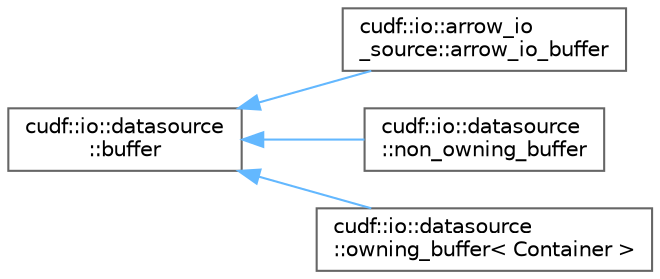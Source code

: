 digraph "类继承关系图"
{
 // LATEX_PDF_SIZE
  bgcolor="transparent";
  edge [fontname=Helvetica,fontsize=10,labelfontname=Helvetica,labelfontsize=10];
  node [fontname=Helvetica,fontsize=10,shape=box,height=0.2,width=0.4];
  rankdir="LR";
  Node0 [id="Node000000",label="cudf::io::datasource\l::buffer",height=0.2,width=0.4,color="grey40", fillcolor="white", style="filled",URL="$classcudf_1_1io_1_1datasource_1_1buffer.html",tooltip="Interface class for buffers that the datasource returns to the caller."];
  Node0 -> Node1 [id="edge112_Node000000_Node000001",dir="back",color="steelblue1",style="solid",tooltip=" "];
  Node1 [id="Node000001",label="cudf::io::arrow_io\l_source::arrow_io_buffer",height=0.2,width=0.4,color="grey40", fillcolor="white", style="filled",URL="$classcudf_1_1io_1_1arrow__io__source_1_1arrow__io__buffer.html",tooltip="Implementation for an owning buffer where arrow::Buffer holds the data."];
  Node0 -> Node2 [id="edge113_Node000000_Node000002",dir="back",color="steelblue1",style="solid",tooltip=" "];
  Node2 [id="Node000002",label="cudf::io::datasource\l::non_owning_buffer",height=0.2,width=0.4,color="grey40", fillcolor="white", style="filled",URL="$classcudf_1_1io_1_1datasource_1_1non__owning__buffer.html",tooltip="Implementation for non owning buffer where datasource holds buffer until destruction."];
  Node0 -> Node3 [id="edge114_Node000000_Node000003",dir="back",color="steelblue1",style="solid",tooltip=" "];
  Node3 [id="Node000003",label="cudf::io::datasource\l::owning_buffer\< Container \>",height=0.2,width=0.4,color="grey40", fillcolor="white", style="filled",URL="$classcudf_1_1io_1_1datasource_1_1owning__buffer.html",tooltip="Derived implementation of buffer that owns the data."];
}
